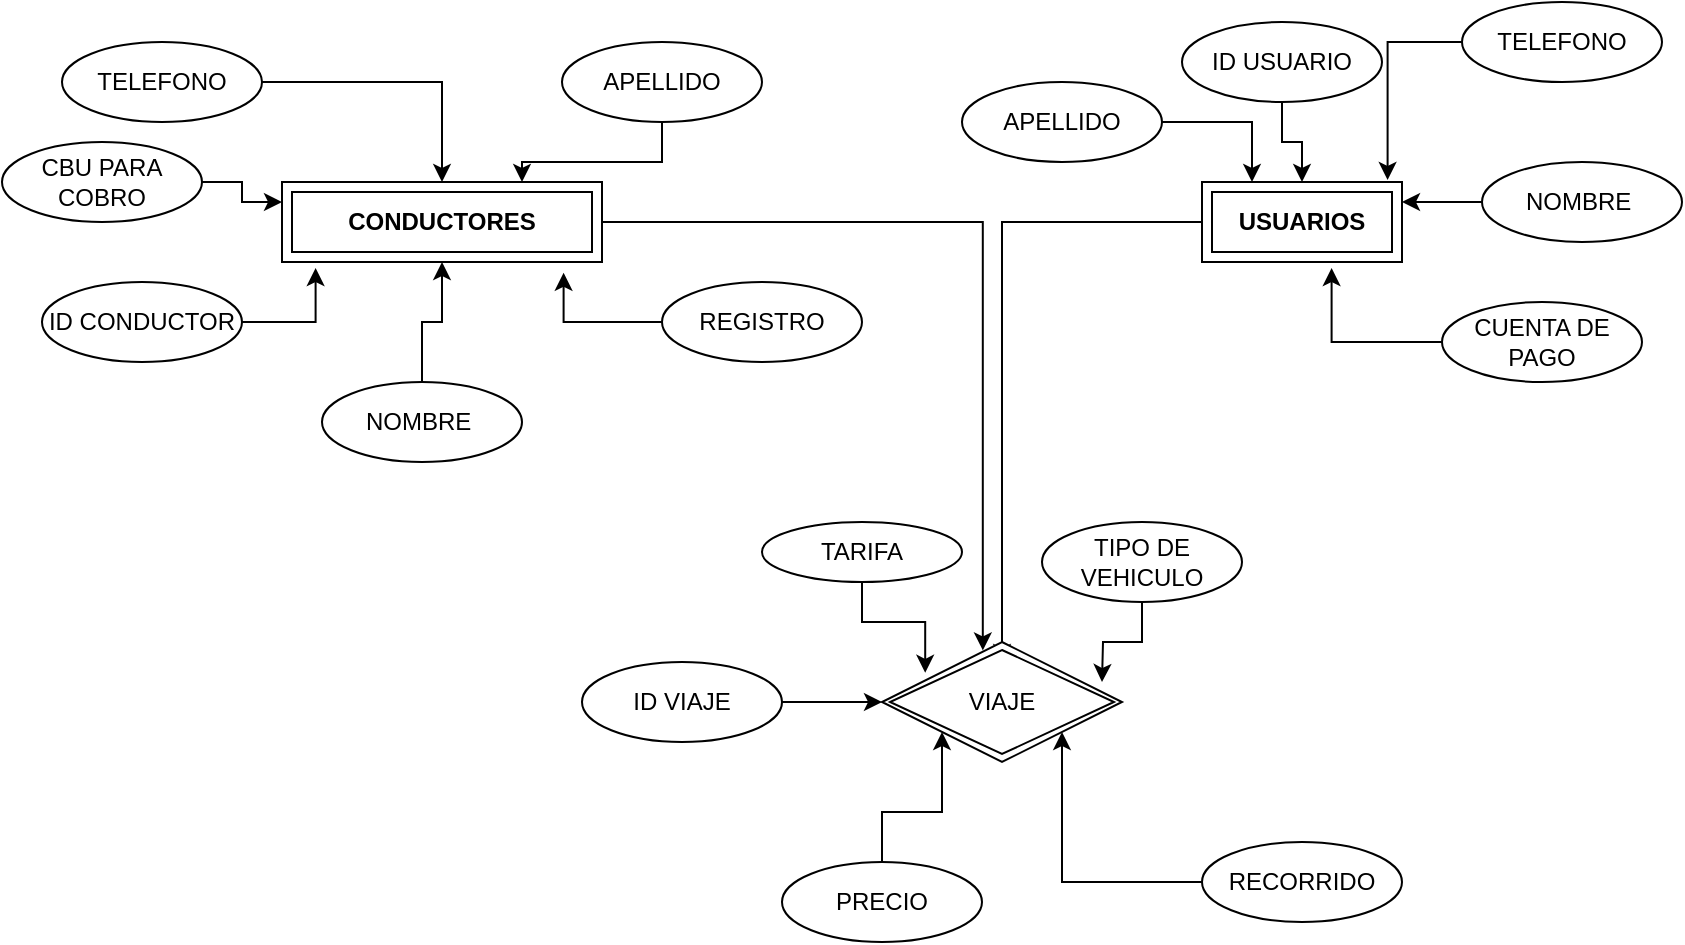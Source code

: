 <mxfile version="21.3.0" type="device">
  <diagram id="R2lEEEUBdFMjLlhIrx00" name="Page-1">
    <mxGraphModel dx="1050" dy="549" grid="1" gridSize="10" guides="1" tooltips="1" connect="1" arrows="1" fold="1" page="1" pageScale="1" pageWidth="850" pageHeight="1100" math="0" shadow="0" extFonts="Permanent Marker^https://fonts.googleapis.com/css?family=Permanent+Marker">
      <root>
        <mxCell id="0" />
        <mxCell id="1" parent="0" />
        <mxCell id="6c1NoKwLzF34gWAjCSzM-51" style="edgeStyle=orthogonalEdgeStyle;rounded=0;orthogonalLoop=1;jettySize=auto;html=1;entryX=0.42;entryY=0.07;entryDx=0;entryDy=0;entryPerimeter=0;" edge="1" parent="1" source="6c1NoKwLzF34gWAjCSzM-2" target="6c1NoKwLzF34gWAjCSzM-44">
          <mxGeometry relative="1" as="geometry" />
        </mxCell>
        <mxCell id="6c1NoKwLzF34gWAjCSzM-2" value="&lt;b&gt;CONDUCTORES&lt;/b&gt;" style="shape=ext;margin=3;double=1;whiteSpace=wrap;html=1;align=center;" vertex="1" parent="1">
          <mxGeometry x="150" y="90" width="160" height="40" as="geometry" />
        </mxCell>
        <mxCell id="6c1NoKwLzF34gWAjCSzM-7" style="edgeStyle=orthogonalEdgeStyle;rounded=0;orthogonalLoop=1;jettySize=auto;html=1;entryX=0.105;entryY=1.075;entryDx=0;entryDy=0;entryPerimeter=0;" edge="1" parent="1" source="6c1NoKwLzF34gWAjCSzM-3" target="6c1NoKwLzF34gWAjCSzM-2">
          <mxGeometry relative="1" as="geometry" />
        </mxCell>
        <mxCell id="6c1NoKwLzF34gWAjCSzM-3" value="ID CONDUCTOR" style="ellipse;whiteSpace=wrap;html=1;align=center;" vertex="1" parent="1">
          <mxGeometry x="30" y="140" width="100" height="40" as="geometry" />
        </mxCell>
        <mxCell id="6c1NoKwLzF34gWAjCSzM-6" style="edgeStyle=orthogonalEdgeStyle;rounded=0;orthogonalLoop=1;jettySize=auto;html=1;" edge="1" parent="1" source="6c1NoKwLzF34gWAjCSzM-4" target="6c1NoKwLzF34gWAjCSzM-2">
          <mxGeometry relative="1" as="geometry" />
        </mxCell>
        <mxCell id="6c1NoKwLzF34gWAjCSzM-4" value="NOMBRE&amp;nbsp;" style="ellipse;whiteSpace=wrap;html=1;align=center;" vertex="1" parent="1">
          <mxGeometry x="170" y="190" width="100" height="40" as="geometry" />
        </mxCell>
        <mxCell id="6c1NoKwLzF34gWAjCSzM-8" style="edgeStyle=orthogonalEdgeStyle;rounded=0;orthogonalLoop=1;jettySize=auto;html=1;entryX=0.88;entryY=1.135;entryDx=0;entryDy=0;entryPerimeter=0;" edge="1" parent="1" source="6c1NoKwLzF34gWAjCSzM-5" target="6c1NoKwLzF34gWAjCSzM-2">
          <mxGeometry relative="1" as="geometry" />
        </mxCell>
        <mxCell id="6c1NoKwLzF34gWAjCSzM-5" value="REGISTRO" style="ellipse;whiteSpace=wrap;html=1;align=center;" vertex="1" parent="1">
          <mxGeometry x="340" y="140" width="100" height="40" as="geometry" />
        </mxCell>
        <mxCell id="6c1NoKwLzF34gWAjCSzM-50" style="edgeStyle=orthogonalEdgeStyle;rounded=0;orthogonalLoop=1;jettySize=auto;html=1;entryX=0.5;entryY=0.167;entryDx=0;entryDy=0;entryPerimeter=0;" edge="1" parent="1" source="6c1NoKwLzF34gWAjCSzM-9" target="6c1NoKwLzF34gWAjCSzM-44">
          <mxGeometry relative="1" as="geometry" />
        </mxCell>
        <mxCell id="6c1NoKwLzF34gWAjCSzM-9" value="&lt;b&gt;USUARIOS&lt;/b&gt;" style="shape=ext;margin=3;double=1;whiteSpace=wrap;html=1;align=center;" vertex="1" parent="1">
          <mxGeometry x="610" y="90" width="100" height="40" as="geometry" />
        </mxCell>
        <mxCell id="6c1NoKwLzF34gWAjCSzM-14" style="edgeStyle=orthogonalEdgeStyle;rounded=0;orthogonalLoop=1;jettySize=auto;html=1;" edge="1" parent="1" source="6c1NoKwLzF34gWAjCSzM-10" target="6c1NoKwLzF34gWAjCSzM-9">
          <mxGeometry relative="1" as="geometry">
            <mxPoint x="650" y="80" as="targetPoint" />
            <Array as="points" />
          </mxGeometry>
        </mxCell>
        <mxCell id="6c1NoKwLzF34gWAjCSzM-10" value="ID USUARIO" style="ellipse;whiteSpace=wrap;html=1;align=center;" vertex="1" parent="1">
          <mxGeometry x="600" y="10" width="100" height="40" as="geometry" />
        </mxCell>
        <mxCell id="6c1NoKwLzF34gWAjCSzM-15" style="edgeStyle=orthogonalEdgeStyle;rounded=0;orthogonalLoop=1;jettySize=auto;html=1;entryX=0.928;entryY=-0.025;entryDx=0;entryDy=0;entryPerimeter=0;" edge="1" parent="1" source="6c1NoKwLzF34gWAjCSzM-11" target="6c1NoKwLzF34gWAjCSzM-9">
          <mxGeometry relative="1" as="geometry" />
        </mxCell>
        <mxCell id="6c1NoKwLzF34gWAjCSzM-11" value="TELEFONO" style="ellipse;whiteSpace=wrap;html=1;align=center;" vertex="1" parent="1">
          <mxGeometry x="740" width="100" height="40" as="geometry" />
        </mxCell>
        <mxCell id="6c1NoKwLzF34gWAjCSzM-16" style="edgeStyle=orthogonalEdgeStyle;rounded=0;orthogonalLoop=1;jettySize=auto;html=1;entryX=1;entryY=0.25;entryDx=0;entryDy=0;" edge="1" parent="1" source="6c1NoKwLzF34gWAjCSzM-12" target="6c1NoKwLzF34gWAjCSzM-9">
          <mxGeometry relative="1" as="geometry" />
        </mxCell>
        <mxCell id="6c1NoKwLzF34gWAjCSzM-12" value="NOMBRE&amp;nbsp;" style="ellipse;whiteSpace=wrap;html=1;align=center;" vertex="1" parent="1">
          <mxGeometry x="750" y="80" width="100" height="40" as="geometry" />
        </mxCell>
        <mxCell id="6c1NoKwLzF34gWAjCSzM-17" style="edgeStyle=orthogonalEdgeStyle;rounded=0;orthogonalLoop=1;jettySize=auto;html=1;entryX=0.5;entryY=0;entryDx=0;entryDy=0;" edge="1" parent="1" source="6c1NoKwLzF34gWAjCSzM-13" target="6c1NoKwLzF34gWAjCSzM-2">
          <mxGeometry relative="1" as="geometry" />
        </mxCell>
        <mxCell id="6c1NoKwLzF34gWAjCSzM-13" value="TELEFONO" style="ellipse;whiteSpace=wrap;html=1;align=center;" vertex="1" parent="1">
          <mxGeometry x="40" y="20" width="100" height="40" as="geometry" />
        </mxCell>
        <mxCell id="6c1NoKwLzF34gWAjCSzM-47" style="edgeStyle=orthogonalEdgeStyle;rounded=0;orthogonalLoop=1;jettySize=auto;html=1;" edge="1" parent="1" source="6c1NoKwLzF34gWAjCSzM-19" target="6c1NoKwLzF34gWAjCSzM-44">
          <mxGeometry relative="1" as="geometry" />
        </mxCell>
        <mxCell id="6c1NoKwLzF34gWAjCSzM-19" value="ID VIAJE" style="ellipse;whiteSpace=wrap;html=1;align=center;" vertex="1" parent="1">
          <mxGeometry x="300" y="330" width="100" height="40" as="geometry" />
        </mxCell>
        <mxCell id="6c1NoKwLzF34gWAjCSzM-48" style="edgeStyle=orthogonalEdgeStyle;rounded=0;orthogonalLoop=1;jettySize=auto;html=1;entryX=0;entryY=1;entryDx=0;entryDy=0;" edge="1" parent="1" source="6c1NoKwLzF34gWAjCSzM-20" target="6c1NoKwLzF34gWAjCSzM-44">
          <mxGeometry relative="1" as="geometry" />
        </mxCell>
        <mxCell id="6c1NoKwLzF34gWAjCSzM-20" value="PRECIO" style="ellipse;whiteSpace=wrap;html=1;align=center;" vertex="1" parent="1">
          <mxGeometry x="400" y="430" width="100" height="40" as="geometry" />
        </mxCell>
        <mxCell id="6c1NoKwLzF34gWAjCSzM-49" style="edgeStyle=orthogonalEdgeStyle;rounded=0;orthogonalLoop=1;jettySize=auto;html=1;entryX=1;entryY=1;entryDx=0;entryDy=0;" edge="1" parent="1" source="6c1NoKwLzF34gWAjCSzM-21" target="6c1NoKwLzF34gWAjCSzM-44">
          <mxGeometry relative="1" as="geometry" />
        </mxCell>
        <mxCell id="6c1NoKwLzF34gWAjCSzM-21" value="RECORRIDO" style="ellipse;whiteSpace=wrap;html=1;align=center;" vertex="1" parent="1">
          <mxGeometry x="610" y="420" width="100" height="40" as="geometry" />
        </mxCell>
        <mxCell id="6c1NoKwLzF34gWAjCSzM-32" style="edgeStyle=orthogonalEdgeStyle;rounded=0;orthogonalLoop=1;jettySize=auto;html=1;exitX=0;exitY=0.5;exitDx=0;exitDy=0;entryX=0.648;entryY=1.075;entryDx=0;entryDy=0;entryPerimeter=0;" edge="1" parent="1" source="6c1NoKwLzF34gWAjCSzM-31" target="6c1NoKwLzF34gWAjCSzM-9">
          <mxGeometry relative="1" as="geometry" />
        </mxCell>
        <mxCell id="6c1NoKwLzF34gWAjCSzM-31" value="CUENTA DE PAGO" style="ellipse;whiteSpace=wrap;html=1;align=center;" vertex="1" parent="1">
          <mxGeometry x="730" y="150" width="100" height="40" as="geometry" />
        </mxCell>
        <mxCell id="6c1NoKwLzF34gWAjCSzM-34" style="edgeStyle=orthogonalEdgeStyle;rounded=0;orthogonalLoop=1;jettySize=auto;html=1;entryX=0.75;entryY=0;entryDx=0;entryDy=0;" edge="1" parent="1" source="6c1NoKwLzF34gWAjCSzM-33" target="6c1NoKwLzF34gWAjCSzM-2">
          <mxGeometry relative="1" as="geometry" />
        </mxCell>
        <mxCell id="6c1NoKwLzF34gWAjCSzM-33" value="APELLIDO" style="ellipse;whiteSpace=wrap;html=1;align=center;" vertex="1" parent="1">
          <mxGeometry x="290" y="20" width="100" height="40" as="geometry" />
        </mxCell>
        <mxCell id="6c1NoKwLzF34gWAjCSzM-36" style="edgeStyle=orthogonalEdgeStyle;rounded=0;orthogonalLoop=1;jettySize=auto;html=1;entryX=0.25;entryY=0;entryDx=0;entryDy=0;" edge="1" parent="1" source="6c1NoKwLzF34gWAjCSzM-35" target="6c1NoKwLzF34gWAjCSzM-9">
          <mxGeometry relative="1" as="geometry" />
        </mxCell>
        <mxCell id="6c1NoKwLzF34gWAjCSzM-35" value="APELLIDO" style="ellipse;whiteSpace=wrap;html=1;align=center;" vertex="1" parent="1">
          <mxGeometry x="490" y="40" width="100" height="40" as="geometry" />
        </mxCell>
        <mxCell id="6c1NoKwLzF34gWAjCSzM-38" style="edgeStyle=orthogonalEdgeStyle;rounded=0;orthogonalLoop=1;jettySize=auto;html=1;entryX=0;entryY=0.25;entryDx=0;entryDy=0;" edge="1" parent="1" source="6c1NoKwLzF34gWAjCSzM-37" target="6c1NoKwLzF34gWAjCSzM-2">
          <mxGeometry relative="1" as="geometry" />
        </mxCell>
        <mxCell id="6c1NoKwLzF34gWAjCSzM-37" value="CBU PARA COBRO" style="ellipse;whiteSpace=wrap;html=1;align=center;" vertex="1" parent="1">
          <mxGeometry x="10" y="70" width="100" height="40" as="geometry" />
        </mxCell>
        <mxCell id="6c1NoKwLzF34gWAjCSzM-45" style="edgeStyle=orthogonalEdgeStyle;rounded=0;orthogonalLoop=1;jettySize=auto;html=1;entryX=0.18;entryY=0.257;entryDx=0;entryDy=0;entryPerimeter=0;" edge="1" parent="1" source="6c1NoKwLzF34gWAjCSzM-39" target="6c1NoKwLzF34gWAjCSzM-44">
          <mxGeometry relative="1" as="geometry" />
        </mxCell>
        <mxCell id="6c1NoKwLzF34gWAjCSzM-39" value="TARIFA" style="ellipse;whiteSpace=wrap;html=1;align=center;" vertex="1" parent="1">
          <mxGeometry x="390" y="260" width="100" height="30" as="geometry" />
        </mxCell>
        <mxCell id="6c1NoKwLzF34gWAjCSzM-42" style="edgeStyle=orthogonalEdgeStyle;rounded=0;orthogonalLoop=1;jettySize=auto;html=1;entryX=1;entryY=0.25;entryDx=0;entryDy=0;" edge="1" parent="1" source="6c1NoKwLzF34gWAjCSzM-41">
          <mxGeometry relative="1" as="geometry">
            <mxPoint x="560" y="340" as="targetPoint" />
          </mxGeometry>
        </mxCell>
        <mxCell id="6c1NoKwLzF34gWAjCSzM-41" value="TIPO DE VEHICULO" style="ellipse;whiteSpace=wrap;html=1;align=center;" vertex="1" parent="1">
          <mxGeometry x="530" y="260" width="100" height="40" as="geometry" />
        </mxCell>
        <mxCell id="6c1NoKwLzF34gWAjCSzM-44" value="VIAJE" style="shape=rhombus;double=1;perimeter=rhombusPerimeter;whiteSpace=wrap;html=1;align=center;" vertex="1" parent="1">
          <mxGeometry x="450" y="320" width="120" height="60" as="geometry" />
        </mxCell>
      </root>
    </mxGraphModel>
  </diagram>
</mxfile>
